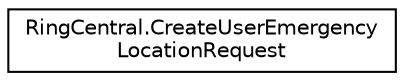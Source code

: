 digraph "Graphical Class Hierarchy"
{
 // LATEX_PDF_SIZE
  edge [fontname="Helvetica",fontsize="10",labelfontname="Helvetica",labelfontsize="10"];
  node [fontname="Helvetica",fontsize="10",shape=record];
  rankdir="LR";
  Node0 [label="RingCentral.CreateUserEmergency\lLocationRequest",height=0.2,width=0.4,color="black", fillcolor="white", style="filled",URL="$classRingCentral_1_1CreateUserEmergencyLocationRequest.html",tooltip=" "];
}
